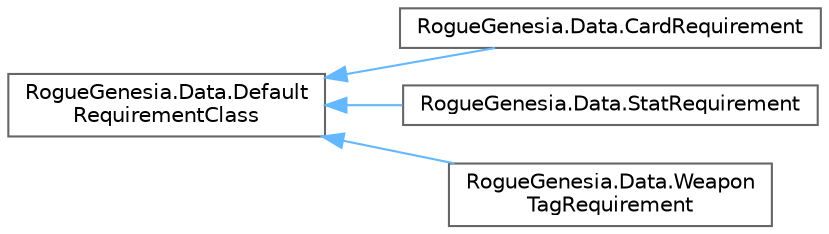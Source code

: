 digraph "Graphical Class Hierarchy"
{
 // LATEX_PDF_SIZE
  bgcolor="transparent";
  edge [fontname=Helvetica,fontsize=10,labelfontname=Helvetica,labelfontsize=10];
  node [fontname=Helvetica,fontsize=10,shape=box,height=0.2,width=0.4];
  rankdir="LR";
  Node0 [label="RogueGenesia.Data.Default\lRequirementClass",height=0.2,width=0.4,color="grey40", fillcolor="white", style="filled",URL="$class_rogue_genesia_1_1_data_1_1_default_requirement_class.html",tooltip=" "];
  Node0 -> Node1 [dir="back",color="steelblue1",style="solid"];
  Node1 [label="RogueGenesia.Data.CardRequirement",height=0.2,width=0.4,color="grey40", fillcolor="white", style="filled",URL="$class_rogue_genesia_1_1_data_1_1_card_requirement.html",tooltip=" "];
  Node0 -> Node2 [dir="back",color="steelblue1",style="solid"];
  Node2 [label="RogueGenesia.Data.StatRequirement",height=0.2,width=0.4,color="grey40", fillcolor="white", style="filled",URL="$class_rogue_genesia_1_1_data_1_1_stat_requirement.html",tooltip=" "];
  Node0 -> Node3 [dir="back",color="steelblue1",style="solid"];
  Node3 [label="RogueGenesia.Data.Weapon\lTagRequirement",height=0.2,width=0.4,color="grey40", fillcolor="white", style="filled",URL="$class_rogue_genesia_1_1_data_1_1_weapon_tag_requirement.html",tooltip=" "];
}
